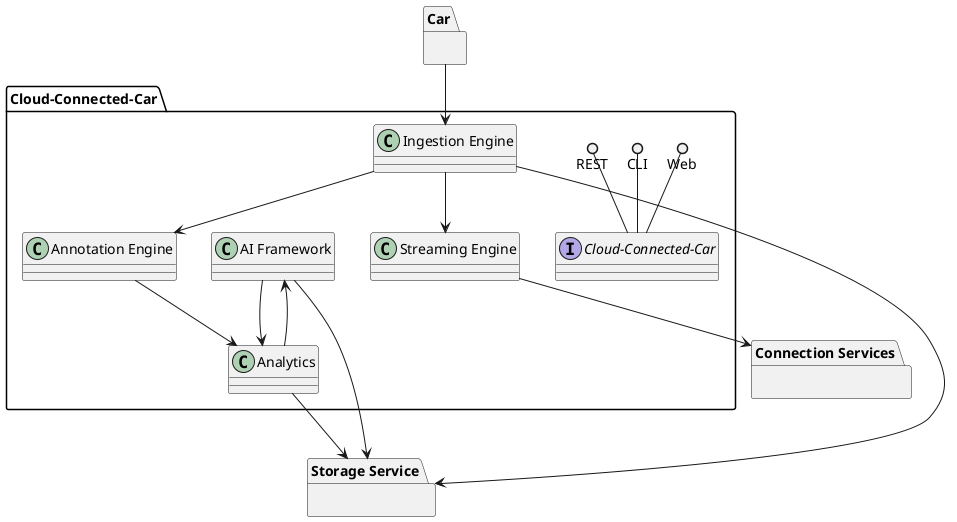 @startuml

package "Storage Service" as SS {
}

package "Connection Services" as CS {
}

package "Car" {
}


package "Cloud-Connected-Car" {
    interface "Cloud-Connected-Car" as CCC {

    }
    CLI ()-- CCC
    REST ()-- CCC
    Web ()-- CCC

    class "AI Framework" as AIF {
    }
    class "Analytics" as A {
    }
    class "Annotation Engine" as AE {
    }
    class "Ingestion Engine" as IE {
     }
    class "Streaming Engine" as SE {

    }
    Car --> IE
    IE --> AE
    AE --> A
    IE --> SE
    A --> AIF
    IE --> SS
    AIF --> A
    A --> SS
    AIF --> SS
    SE --> CS
}

@enduml
